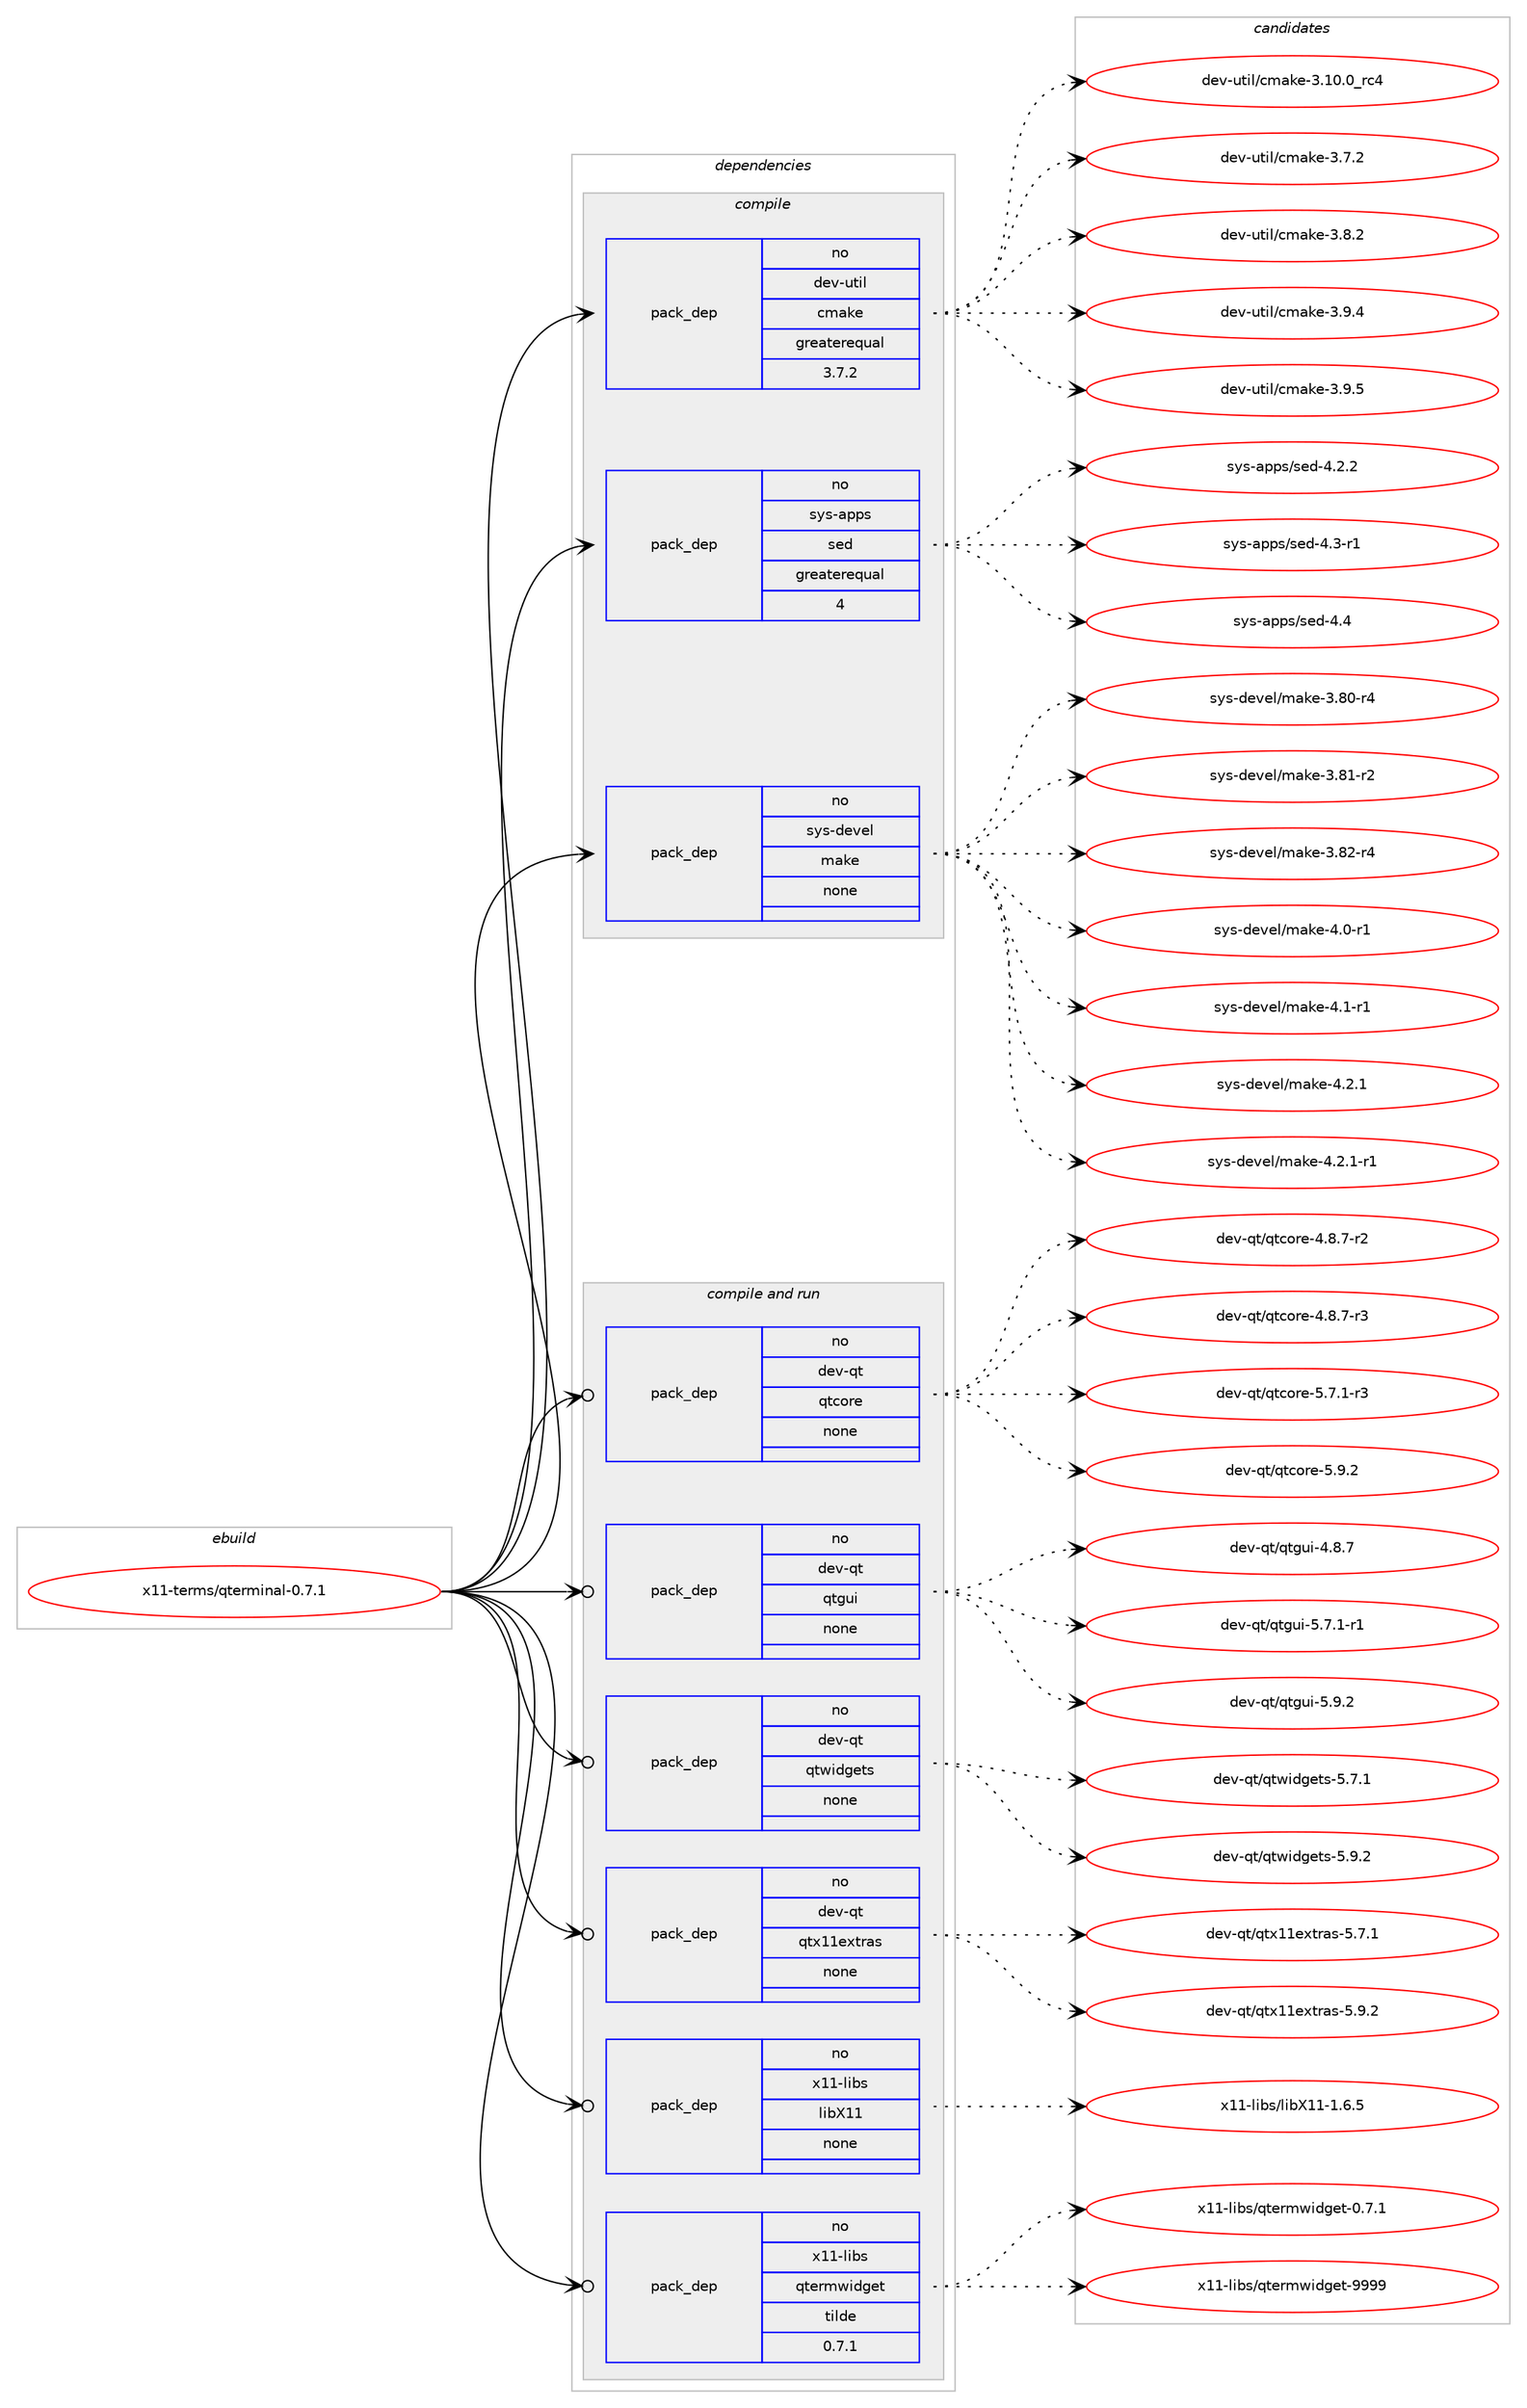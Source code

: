 digraph prolog {

# *************
# Graph options
# *************

newrank=true;
concentrate=true;
compound=true;
graph [rankdir=LR,fontname=Helvetica,fontsize=10,ranksep=1.5];#, ranksep=2.5, nodesep=0.2];
edge  [arrowhead=vee];
node  [fontname=Helvetica,fontsize=10];

# **********
# The ebuild
# **********

subgraph cluster_leftcol {
color=gray;
rank=same;
label=<<i>ebuild</i>>;
id [label="x11-terms/qterminal-0.7.1", color=red, width=4, href="../x11-terms/qterminal-0.7.1.svg"];
}

# ****************
# The dependencies
# ****************

subgraph cluster_midcol {
color=gray;
label=<<i>dependencies</i>>;
subgraph cluster_compile {
fillcolor="#eeeeee";
style=filled;
label=<<i>compile</i>>;
subgraph pack395433 {
dependency529251 [label=<<TABLE BORDER="0" CELLBORDER="1" CELLSPACING="0" CELLPADDING="4" WIDTH="220"><TR><TD ROWSPAN="6" CELLPADDING="30">pack_dep</TD></TR><TR><TD WIDTH="110">no</TD></TR><TR><TD>dev-util</TD></TR><TR><TD>cmake</TD></TR><TR><TD>greaterequal</TD></TR><TR><TD>3.7.2</TD></TR></TABLE>>, shape=none, color=blue];
}
id:e -> dependency529251:w [weight=20,style="solid",arrowhead="vee"];
subgraph pack395434 {
dependency529252 [label=<<TABLE BORDER="0" CELLBORDER="1" CELLSPACING="0" CELLPADDING="4" WIDTH="220"><TR><TD ROWSPAN="6" CELLPADDING="30">pack_dep</TD></TR><TR><TD WIDTH="110">no</TD></TR><TR><TD>sys-apps</TD></TR><TR><TD>sed</TD></TR><TR><TD>greaterequal</TD></TR><TR><TD>4</TD></TR></TABLE>>, shape=none, color=blue];
}
id:e -> dependency529252:w [weight=20,style="solid",arrowhead="vee"];
subgraph pack395435 {
dependency529253 [label=<<TABLE BORDER="0" CELLBORDER="1" CELLSPACING="0" CELLPADDING="4" WIDTH="220"><TR><TD ROWSPAN="6" CELLPADDING="30">pack_dep</TD></TR><TR><TD WIDTH="110">no</TD></TR><TR><TD>sys-devel</TD></TR><TR><TD>make</TD></TR><TR><TD>none</TD></TR><TR><TD></TD></TR></TABLE>>, shape=none, color=blue];
}
id:e -> dependency529253:w [weight=20,style="solid",arrowhead="vee"];
}
subgraph cluster_compileandrun {
fillcolor="#eeeeee";
style=filled;
label=<<i>compile and run</i>>;
subgraph pack395436 {
dependency529254 [label=<<TABLE BORDER="0" CELLBORDER="1" CELLSPACING="0" CELLPADDING="4" WIDTH="220"><TR><TD ROWSPAN="6" CELLPADDING="30">pack_dep</TD></TR><TR><TD WIDTH="110">no</TD></TR><TR><TD>dev-qt</TD></TR><TR><TD>qtcore</TD></TR><TR><TD>none</TD></TR><TR><TD></TD></TR></TABLE>>, shape=none, color=blue];
}
id:e -> dependency529254:w [weight=20,style="solid",arrowhead="odotvee"];
subgraph pack395437 {
dependency529255 [label=<<TABLE BORDER="0" CELLBORDER="1" CELLSPACING="0" CELLPADDING="4" WIDTH="220"><TR><TD ROWSPAN="6" CELLPADDING="30">pack_dep</TD></TR><TR><TD WIDTH="110">no</TD></TR><TR><TD>dev-qt</TD></TR><TR><TD>qtgui</TD></TR><TR><TD>none</TD></TR><TR><TD></TD></TR></TABLE>>, shape=none, color=blue];
}
id:e -> dependency529255:w [weight=20,style="solid",arrowhead="odotvee"];
subgraph pack395438 {
dependency529256 [label=<<TABLE BORDER="0" CELLBORDER="1" CELLSPACING="0" CELLPADDING="4" WIDTH="220"><TR><TD ROWSPAN="6" CELLPADDING="30">pack_dep</TD></TR><TR><TD WIDTH="110">no</TD></TR><TR><TD>dev-qt</TD></TR><TR><TD>qtwidgets</TD></TR><TR><TD>none</TD></TR><TR><TD></TD></TR></TABLE>>, shape=none, color=blue];
}
id:e -> dependency529256:w [weight=20,style="solid",arrowhead="odotvee"];
subgraph pack395439 {
dependency529257 [label=<<TABLE BORDER="0" CELLBORDER="1" CELLSPACING="0" CELLPADDING="4" WIDTH="220"><TR><TD ROWSPAN="6" CELLPADDING="30">pack_dep</TD></TR><TR><TD WIDTH="110">no</TD></TR><TR><TD>dev-qt</TD></TR><TR><TD>qtx11extras</TD></TR><TR><TD>none</TD></TR><TR><TD></TD></TR></TABLE>>, shape=none, color=blue];
}
id:e -> dependency529257:w [weight=20,style="solid",arrowhead="odotvee"];
subgraph pack395440 {
dependency529258 [label=<<TABLE BORDER="0" CELLBORDER="1" CELLSPACING="0" CELLPADDING="4" WIDTH="220"><TR><TD ROWSPAN="6" CELLPADDING="30">pack_dep</TD></TR><TR><TD WIDTH="110">no</TD></TR><TR><TD>x11-libs</TD></TR><TR><TD>libX11</TD></TR><TR><TD>none</TD></TR><TR><TD></TD></TR></TABLE>>, shape=none, color=blue];
}
id:e -> dependency529258:w [weight=20,style="solid",arrowhead="odotvee"];
subgraph pack395441 {
dependency529259 [label=<<TABLE BORDER="0" CELLBORDER="1" CELLSPACING="0" CELLPADDING="4" WIDTH="220"><TR><TD ROWSPAN="6" CELLPADDING="30">pack_dep</TD></TR><TR><TD WIDTH="110">no</TD></TR><TR><TD>x11-libs</TD></TR><TR><TD>qtermwidget</TD></TR><TR><TD>tilde</TD></TR><TR><TD>0.7.1</TD></TR></TABLE>>, shape=none, color=blue];
}
id:e -> dependency529259:w [weight=20,style="solid",arrowhead="odotvee"];
}
subgraph cluster_run {
fillcolor="#eeeeee";
style=filled;
label=<<i>run</i>>;
}
}

# **************
# The candidates
# **************

subgraph cluster_choices {
rank=same;
color=gray;
label=<<i>candidates</i>>;

subgraph choice395433 {
color=black;
nodesep=1;
choice1001011184511711610510847991099710710145514649484648951149952 [label="dev-util/cmake-3.10.0_rc4", color=red, width=4,href="../dev-util/cmake-3.10.0_rc4.svg"];
choice10010111845117116105108479910997107101455146554650 [label="dev-util/cmake-3.7.2", color=red, width=4,href="../dev-util/cmake-3.7.2.svg"];
choice10010111845117116105108479910997107101455146564650 [label="dev-util/cmake-3.8.2", color=red, width=4,href="../dev-util/cmake-3.8.2.svg"];
choice10010111845117116105108479910997107101455146574652 [label="dev-util/cmake-3.9.4", color=red, width=4,href="../dev-util/cmake-3.9.4.svg"];
choice10010111845117116105108479910997107101455146574653 [label="dev-util/cmake-3.9.5", color=red, width=4,href="../dev-util/cmake-3.9.5.svg"];
dependency529251:e -> choice1001011184511711610510847991099710710145514649484648951149952:w [style=dotted,weight="100"];
dependency529251:e -> choice10010111845117116105108479910997107101455146554650:w [style=dotted,weight="100"];
dependency529251:e -> choice10010111845117116105108479910997107101455146564650:w [style=dotted,weight="100"];
dependency529251:e -> choice10010111845117116105108479910997107101455146574652:w [style=dotted,weight="100"];
dependency529251:e -> choice10010111845117116105108479910997107101455146574653:w [style=dotted,weight="100"];
}
subgraph choice395434 {
color=black;
nodesep=1;
choice115121115459711211211547115101100455246504650 [label="sys-apps/sed-4.2.2", color=red, width=4,href="../sys-apps/sed-4.2.2.svg"];
choice115121115459711211211547115101100455246514511449 [label="sys-apps/sed-4.3-r1", color=red, width=4,href="../sys-apps/sed-4.3-r1.svg"];
choice11512111545971121121154711510110045524652 [label="sys-apps/sed-4.4", color=red, width=4,href="../sys-apps/sed-4.4.svg"];
dependency529252:e -> choice115121115459711211211547115101100455246504650:w [style=dotted,weight="100"];
dependency529252:e -> choice115121115459711211211547115101100455246514511449:w [style=dotted,weight="100"];
dependency529252:e -> choice11512111545971121121154711510110045524652:w [style=dotted,weight="100"];
}
subgraph choice395435 {
color=black;
nodesep=1;
choice11512111545100101118101108471099710710145514656484511452 [label="sys-devel/make-3.80-r4", color=red, width=4,href="../sys-devel/make-3.80-r4.svg"];
choice11512111545100101118101108471099710710145514656494511450 [label="sys-devel/make-3.81-r2", color=red, width=4,href="../sys-devel/make-3.81-r2.svg"];
choice11512111545100101118101108471099710710145514656504511452 [label="sys-devel/make-3.82-r4", color=red, width=4,href="../sys-devel/make-3.82-r4.svg"];
choice115121115451001011181011084710997107101455246484511449 [label="sys-devel/make-4.0-r1", color=red, width=4,href="../sys-devel/make-4.0-r1.svg"];
choice115121115451001011181011084710997107101455246494511449 [label="sys-devel/make-4.1-r1", color=red, width=4,href="../sys-devel/make-4.1-r1.svg"];
choice115121115451001011181011084710997107101455246504649 [label="sys-devel/make-4.2.1", color=red, width=4,href="../sys-devel/make-4.2.1.svg"];
choice1151211154510010111810110847109971071014552465046494511449 [label="sys-devel/make-4.2.1-r1", color=red, width=4,href="../sys-devel/make-4.2.1-r1.svg"];
dependency529253:e -> choice11512111545100101118101108471099710710145514656484511452:w [style=dotted,weight="100"];
dependency529253:e -> choice11512111545100101118101108471099710710145514656494511450:w [style=dotted,weight="100"];
dependency529253:e -> choice11512111545100101118101108471099710710145514656504511452:w [style=dotted,weight="100"];
dependency529253:e -> choice115121115451001011181011084710997107101455246484511449:w [style=dotted,weight="100"];
dependency529253:e -> choice115121115451001011181011084710997107101455246494511449:w [style=dotted,weight="100"];
dependency529253:e -> choice115121115451001011181011084710997107101455246504649:w [style=dotted,weight="100"];
dependency529253:e -> choice1151211154510010111810110847109971071014552465046494511449:w [style=dotted,weight="100"];
}
subgraph choice395436 {
color=black;
nodesep=1;
choice1001011184511311647113116991111141014552465646554511450 [label="dev-qt/qtcore-4.8.7-r2", color=red, width=4,href="../dev-qt/qtcore-4.8.7-r2.svg"];
choice1001011184511311647113116991111141014552465646554511451 [label="dev-qt/qtcore-4.8.7-r3", color=red, width=4,href="../dev-qt/qtcore-4.8.7-r3.svg"];
choice1001011184511311647113116991111141014553465546494511451 [label="dev-qt/qtcore-5.7.1-r3", color=red, width=4,href="../dev-qt/qtcore-5.7.1-r3.svg"];
choice100101118451131164711311699111114101455346574650 [label="dev-qt/qtcore-5.9.2", color=red, width=4,href="../dev-qt/qtcore-5.9.2.svg"];
dependency529254:e -> choice1001011184511311647113116991111141014552465646554511450:w [style=dotted,weight="100"];
dependency529254:e -> choice1001011184511311647113116991111141014552465646554511451:w [style=dotted,weight="100"];
dependency529254:e -> choice1001011184511311647113116991111141014553465546494511451:w [style=dotted,weight="100"];
dependency529254:e -> choice100101118451131164711311699111114101455346574650:w [style=dotted,weight="100"];
}
subgraph choice395437 {
color=black;
nodesep=1;
choice1001011184511311647113116103117105455246564655 [label="dev-qt/qtgui-4.8.7", color=red, width=4,href="../dev-qt/qtgui-4.8.7.svg"];
choice10010111845113116471131161031171054553465546494511449 [label="dev-qt/qtgui-5.7.1-r1", color=red, width=4,href="../dev-qt/qtgui-5.7.1-r1.svg"];
choice1001011184511311647113116103117105455346574650 [label="dev-qt/qtgui-5.9.2", color=red, width=4,href="../dev-qt/qtgui-5.9.2.svg"];
dependency529255:e -> choice1001011184511311647113116103117105455246564655:w [style=dotted,weight="100"];
dependency529255:e -> choice10010111845113116471131161031171054553465546494511449:w [style=dotted,weight="100"];
dependency529255:e -> choice1001011184511311647113116103117105455346574650:w [style=dotted,weight="100"];
}
subgraph choice395438 {
color=black;
nodesep=1;
choice1001011184511311647113116119105100103101116115455346554649 [label="dev-qt/qtwidgets-5.7.1", color=red, width=4,href="../dev-qt/qtwidgets-5.7.1.svg"];
choice1001011184511311647113116119105100103101116115455346574650 [label="dev-qt/qtwidgets-5.9.2", color=red, width=4,href="../dev-qt/qtwidgets-5.9.2.svg"];
dependency529256:e -> choice1001011184511311647113116119105100103101116115455346554649:w [style=dotted,weight="100"];
dependency529256:e -> choice1001011184511311647113116119105100103101116115455346574650:w [style=dotted,weight="100"];
}
subgraph choice395439 {
color=black;
nodesep=1;
choice1001011184511311647113116120494910112011611497115455346554649 [label="dev-qt/qtx11extras-5.7.1", color=red, width=4,href="../dev-qt/qtx11extras-5.7.1.svg"];
choice1001011184511311647113116120494910112011611497115455346574650 [label="dev-qt/qtx11extras-5.9.2", color=red, width=4,href="../dev-qt/qtx11extras-5.9.2.svg"];
dependency529257:e -> choice1001011184511311647113116120494910112011611497115455346554649:w [style=dotted,weight="100"];
dependency529257:e -> choice1001011184511311647113116120494910112011611497115455346574650:w [style=dotted,weight="100"];
}
subgraph choice395440 {
color=black;
nodesep=1;
choice120494945108105981154710810598884949454946544653 [label="x11-libs/libX11-1.6.5", color=red, width=4,href="../x11-libs/libX11-1.6.5.svg"];
dependency529258:e -> choice120494945108105981154710810598884949454946544653:w [style=dotted,weight="100"];
}
subgraph choice395441 {
color=black;
nodesep=1;
choice1204949451081059811547113116101114109119105100103101116454846554649 [label="x11-libs/qtermwidget-0.7.1", color=red, width=4,href="../x11-libs/qtermwidget-0.7.1.svg"];
choice12049494510810598115471131161011141091191051001031011164557575757 [label="x11-libs/qtermwidget-9999", color=red, width=4,href="../x11-libs/qtermwidget-9999.svg"];
dependency529259:e -> choice1204949451081059811547113116101114109119105100103101116454846554649:w [style=dotted,weight="100"];
dependency529259:e -> choice12049494510810598115471131161011141091191051001031011164557575757:w [style=dotted,weight="100"];
}
}

}
